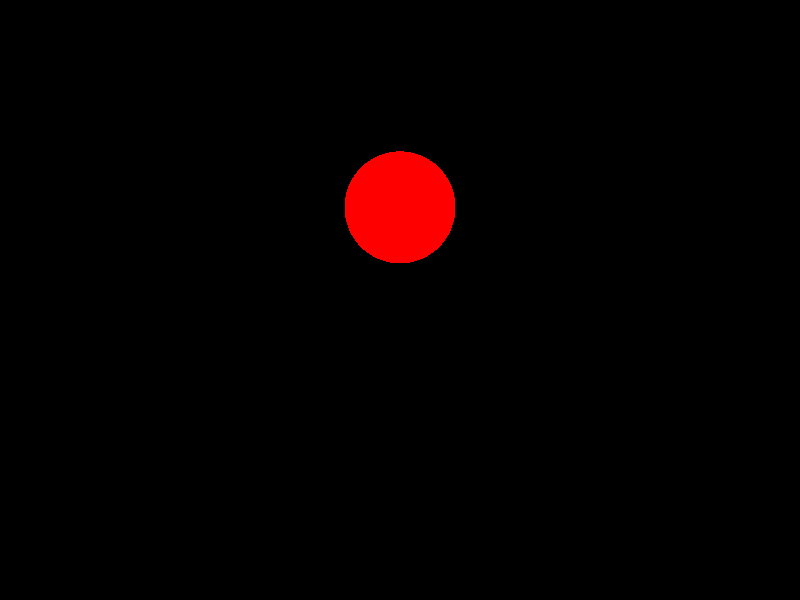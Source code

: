   #include "colors.inc"
  background { color Black}
  camera {
    location <0, 2, -3>
    look_at  <0, 1,  2>
  }
  sphere {
    <0, 1, 19>, 2
    texture {
      pigment { color Red }
    }
  }
  light_source { <2, 4, -3> color White}

